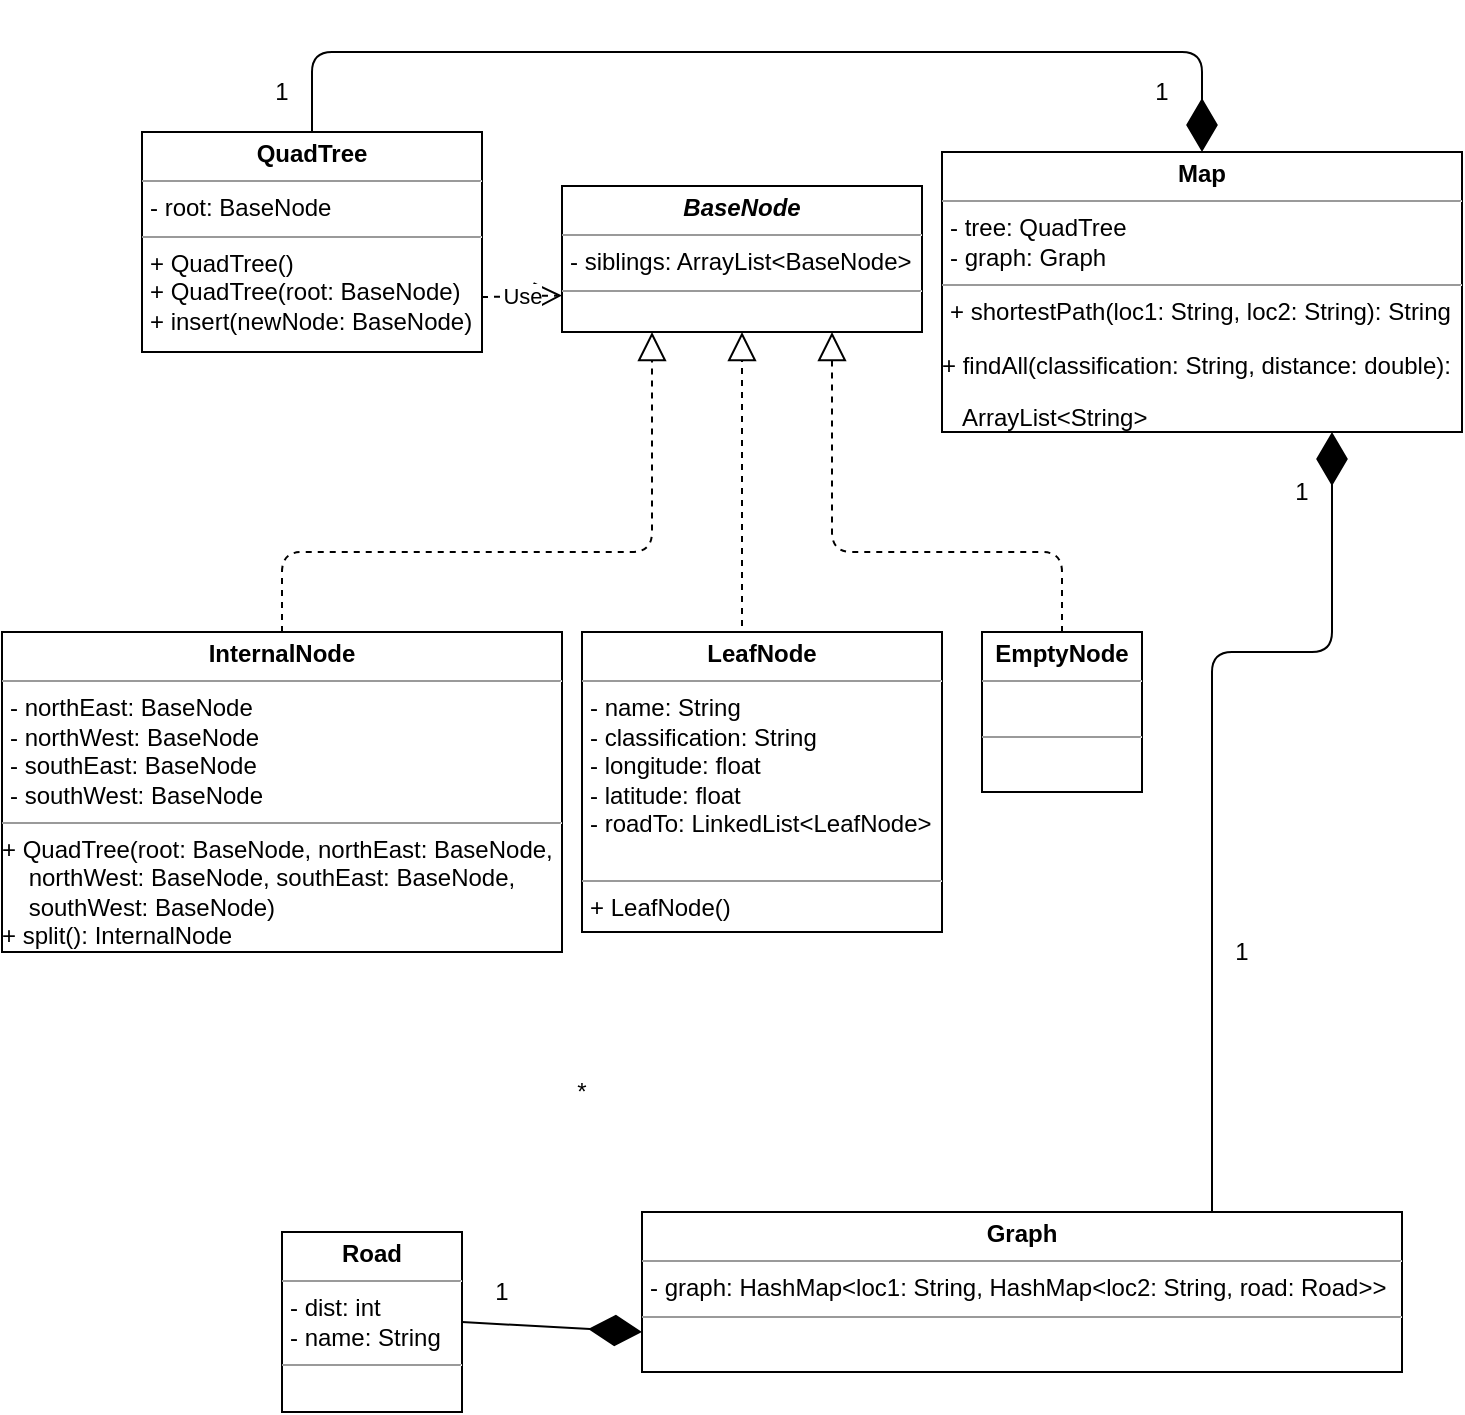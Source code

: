 <mxfile version="10.6.3" type="github"><diagram id="I1Qy6T110F1BoKMiWDaT" name="Page-1"><mxGraphModel dx="758" dy="516" grid="1" gridSize="10" guides="1" tooltips="1" connect="1" arrows="1" fold="1" page="1" pageScale="1" pageWidth="827" pageHeight="1169" math="0" shadow="0"><root><mxCell id="0"/><mxCell id="1" parent="0"/><mxCell id="IpXHbhYsFQsiuNcSqgBf-1" value="&lt;p style=&quot;margin: 0px ; margin-top: 4px ; text-align: center&quot;&gt;&lt;b&gt;QuadTree&lt;/b&gt;&lt;/p&gt;&lt;hr size=&quot;1&quot;&gt;&lt;p style=&quot;margin: 0px ; margin-left: 4px&quot;&gt;- root: BaseNode&lt;br&gt;&lt;/p&gt;&lt;hr size=&quot;1&quot;&gt;&lt;p style=&quot;margin: 0px ; margin-left: 4px&quot;&gt;+ QuadTree()&lt;/p&gt;&lt;p style=&quot;margin: 0px ; margin-left: 4px&quot;&gt;+ QuadTree(root: BaseNode)&lt;/p&gt;&lt;p style=&quot;margin: 0px ; margin-left: 4px&quot;&gt;+ insert(newNode: BaseNode)&lt;/p&gt;&lt;p style=&quot;margin: 0px ; margin-left: 4px&quot;&gt;&lt;br&gt;&lt;/p&gt;&lt;p style=&quot;margin: 0px ; margin-left: 4px&quot;&gt;&lt;br&gt;&lt;/p&gt;&lt;p style=&quot;margin: 0px ; margin-left: 4px&quot;&gt;&lt;br&gt;&lt;/p&gt;&lt;p style=&quot;margin: 0px ; margin-left: 4px&quot;&gt;&lt;br&gt;&lt;/p&gt;" style="verticalAlign=top;align=left;overflow=fill;fontSize=12;fontFamily=Helvetica;html=1;rounded=0;shadow=0;comic=0;labelBackgroundColor=none;strokeColor=#000000;strokeWidth=1;fillColor=#ffffff;" vertex="1" parent="1"><mxGeometry x="110" y="80" width="170" height="110" as="geometry"/></mxCell><mxCell id="IpXHbhYsFQsiuNcSqgBf-2" value="&lt;p style=&quot;margin: 0px ; margin-top: 4px ; text-align: center&quot;&gt;&lt;b&gt;LeafNode&lt;/b&gt;&lt;/p&gt;&lt;hr size=&quot;1&quot;&gt;&lt;p style=&quot;margin: 0px ; margin-left: 4px&quot;&gt;- name: String&lt;/p&gt;&lt;p style=&quot;margin: 0px ; margin-left: 4px&quot;&gt;- classification: String&lt;/p&gt;&lt;p style=&quot;margin: 0px ; margin-left: 4px&quot;&gt;- longitude: float&lt;/p&gt;&lt;p style=&quot;margin: 0px ; margin-left: 4px&quot;&gt;- latitude: float&lt;/p&gt;&lt;p style=&quot;margin: 0px ; margin-left: 4px&quot;&gt;- roadTo: LinkedList&amp;lt;LeafNode&amp;gt;&lt;/p&gt;&lt;br&gt;&lt;hr size=&quot;1&quot;&gt;&lt;p style=&quot;margin: 0px ; margin-left: 4px&quot;&gt;+ LeafNode()&lt;/p&gt;&lt;p style=&quot;margin: 0px ; margin-left: 4px&quot;&gt;&lt;br&gt;&lt;/p&gt;" style="verticalAlign=top;align=left;overflow=fill;fontSize=12;fontFamily=Helvetica;html=1;rounded=0;shadow=0;comic=0;labelBackgroundColor=none;strokeColor=#000000;strokeWidth=1;fillColor=#ffffff;" vertex="1" parent="1"><mxGeometry x="330" y="330" width="180" height="150" as="geometry"/></mxCell><mxCell id="IpXHbhYsFQsiuNcSqgBf-3" value="&lt;p style=&quot;margin: 0px ; margin-top: 4px ; text-align: center&quot;&gt;&lt;b&gt;InternalNode&lt;/b&gt;&lt;/p&gt;&lt;hr size=&quot;1&quot;&gt;&lt;p style=&quot;margin: 0px ; margin-left: 4px&quot;&gt;- northEast: BaseNode&lt;br&gt;&lt;/p&gt;&lt;p style=&quot;margin: 0px ; margin-left: 4px&quot;&gt;- northWest: BaseNode&lt;br&gt;&lt;/p&gt;&lt;p style=&quot;margin: 0px ; margin-left: 4px&quot;&gt;- southEast: BaseNode&lt;br&gt;&lt;/p&gt;&lt;p style=&quot;margin: 0px ; margin-left: 4px&quot;&gt;- southWest: BaseNode&lt;br&gt;&lt;/p&gt;&lt;hr size=&quot;1&quot;&gt;+ QuadTree(root: BaseNode, northEast: BaseNode,&lt;br&gt;&amp;nbsp; &amp;nbsp; northWest: BaseNode, southEast: BaseNode,&lt;br&gt;&amp;nbsp; &amp;nbsp; southWest: BaseNode)&lt;br&gt;+ split(): InternalNode&lt;br&gt;" style="verticalAlign=top;align=left;overflow=fill;fontSize=12;fontFamily=Helvetica;html=1;rounded=0;shadow=0;comic=0;labelBackgroundColor=none;strokeColor=#000000;strokeWidth=1;fillColor=#ffffff;" vertex="1" parent="1"><mxGeometry x="40" y="330" width="280" height="160" as="geometry"/></mxCell><mxCell id="IpXHbhYsFQsiuNcSqgBf-4" value="&lt;p style=&quot;margin: 0px ; margin-top: 4px ; text-align: center&quot;&gt;&lt;b&gt;&lt;i&gt;BaseNode&lt;/i&gt;&lt;/b&gt;&lt;/p&gt;&lt;hr size=&quot;1&quot;&gt;&lt;p style=&quot;margin: 0px ; margin-left: 4px&quot;&gt;- siblings: ArrayList&amp;lt;BaseNode&amp;gt;&lt;/p&gt;&lt;hr size=&quot;1&quot;&gt;&lt;p style=&quot;margin: 0px ; margin-left: 4px&quot;&gt;&lt;br&gt;&lt;/p&gt;" style="verticalAlign=top;align=left;overflow=fill;fontSize=12;fontFamily=Helvetica;html=1;rounded=0;shadow=0;comic=0;labelBackgroundColor=none;strokeColor=#000000;strokeWidth=1;fillColor=#ffffff;" vertex="1" parent="1"><mxGeometry x="320" y="107" width="180" height="73" as="geometry"/></mxCell><mxCell id="IpXHbhYsFQsiuNcSqgBf-5" value="" style="endArrow=block;dashed=1;endFill=0;endSize=12;html=1;exitX=0.5;exitY=0;exitDx=0;exitDy=0;entryX=0.25;entryY=1;entryDx=0;entryDy=0;" edge="1" parent="1" source="IpXHbhYsFQsiuNcSqgBf-3" target="IpXHbhYsFQsiuNcSqgBf-4"><mxGeometry width="160" relative="1" as="geometry"><mxPoint x="20" y="500" as="sourcePoint"/><mxPoint x="180" y="500" as="targetPoint"/><Array as="points"><mxPoint x="180" y="290"/><mxPoint x="365" y="290"/></Array></mxGeometry></mxCell><mxCell id="IpXHbhYsFQsiuNcSqgBf-6" value="" style="endArrow=block;dashed=1;endFill=0;endSize=12;html=1;entryX=0.5;entryY=1;entryDx=0;entryDy=0;" edge="1" parent="1" target="IpXHbhYsFQsiuNcSqgBf-4"><mxGeometry width="160" relative="1" as="geometry"><mxPoint x="410" y="327" as="sourcePoint"/><mxPoint x="435" y="257" as="targetPoint"/></mxGeometry></mxCell><mxCell id="IpXHbhYsFQsiuNcSqgBf-7" value="&lt;p style=&quot;margin: 0px ; margin-top: 4px ; text-align: center&quot;&gt;&lt;b&gt;EmptyNode&lt;/b&gt;&lt;/p&gt;&lt;hr size=&quot;1&quot;&gt;&lt;p style=&quot;margin: 0px ; margin-left: 4px&quot;&gt;&lt;br&gt;&lt;/p&gt;&lt;hr size=&quot;1&quot;&gt;&lt;p style=&quot;margin: 0px ; margin-left: 4px&quot;&gt;&lt;br&gt;&lt;/p&gt;" style="verticalAlign=top;align=left;overflow=fill;fontSize=12;fontFamily=Helvetica;html=1;rounded=0;shadow=0;comic=0;labelBackgroundColor=none;strokeColor=#000000;strokeWidth=1;fillColor=#ffffff;" vertex="1" parent="1"><mxGeometry x="530" y="330" width="80" height="80" as="geometry"/></mxCell><mxCell id="IpXHbhYsFQsiuNcSqgBf-8" value="" style="endArrow=block;dashed=1;endFill=0;endSize=12;html=1;exitX=0.5;exitY=0;exitDx=0;exitDy=0;entryX=0.75;entryY=1;entryDx=0;entryDy=0;" edge="1" parent="1" source="IpXHbhYsFQsiuNcSqgBf-7" target="IpXHbhYsFQsiuNcSqgBf-4"><mxGeometry width="160" relative="1" as="geometry"><mxPoint x="300" y="343" as="sourcePoint"/><mxPoint x="493" y="260" as="targetPoint"/><Array as="points"><mxPoint x="570" y="290"/><mxPoint x="455" y="290"/></Array></mxGeometry></mxCell><mxCell id="IpXHbhYsFQsiuNcSqgBf-9" value="&lt;p style=&quot;margin: 0px ; margin-top: 4px ; text-align: center&quot;&gt;&lt;b&gt;Graph&lt;/b&gt;&lt;/p&gt;&lt;hr size=&quot;1&quot;&gt;&lt;p style=&quot;margin: 0px ; margin-left: 4px&quot;&gt;- graph: HashMap&amp;lt;loc1: String, HashMap&amp;lt;loc2: String, road: Road&amp;gt;&amp;gt;&lt;br&gt;&lt;/p&gt;&lt;hr size=&quot;1&quot;&gt;&lt;br&gt;" style="verticalAlign=top;align=left;overflow=fill;fontSize=12;fontFamily=Helvetica;html=1;rounded=0;shadow=0;comic=0;labelBackgroundColor=none;strokeColor=#000000;strokeWidth=1;fillColor=#ffffff;" vertex="1" parent="1"><mxGeometry x="360" y="620" width="380" height="80" as="geometry"/></mxCell><mxCell id="IpXHbhYsFQsiuNcSqgBf-10" value="&lt;p style=&quot;margin: 0px ; margin-top: 4px ; text-align: center&quot;&gt;&lt;b&gt;Road&lt;/b&gt;&lt;/p&gt;&lt;hr size=&quot;1&quot;&gt;&lt;p style=&quot;margin: 0px ; margin-left: 4px&quot;&gt;- dist: int&lt;br&gt;&lt;/p&gt;&lt;p style=&quot;margin: 0px ; margin-left: 4px&quot;&gt;- name: String&lt;/p&gt;&lt;hr size=&quot;1&quot;&gt;&lt;p style=&quot;margin: 0px ; margin-left: 4px&quot;&gt;&lt;br&gt;&lt;/p&gt;" style="verticalAlign=top;align=left;overflow=fill;fontSize=12;fontFamily=Helvetica;html=1;rounded=0;shadow=0;comic=0;labelBackgroundColor=none;strokeColor=#000000;strokeWidth=1;fillColor=#ffffff;" vertex="1" parent="1"><mxGeometry x="180" y="630" width="90" height="90" as="geometry"/></mxCell><mxCell id="IpXHbhYsFQsiuNcSqgBf-11" value="Use" style="endArrow=open;endSize=12;dashed=1;html=1;exitX=1;exitY=0.75;exitDx=0;exitDy=0;entryX=0;entryY=0.75;entryDx=0;entryDy=0;" edge="1" parent="1" source="IpXHbhYsFQsiuNcSqgBf-1" target="IpXHbhYsFQsiuNcSqgBf-4"><mxGeometry width="160" relative="1" as="geometry"><mxPoint x="190" y="240" as="sourcePoint"/><mxPoint x="350" y="240" as="targetPoint"/></mxGeometry></mxCell><mxCell id="IpXHbhYsFQsiuNcSqgBf-12" value="&lt;p style=&quot;margin: 0px ; margin-top: 4px ; text-align: center&quot;&gt;&lt;b&gt;Map&lt;/b&gt;&lt;/p&gt;&lt;hr size=&quot;1&quot;&gt;&lt;p style=&quot;margin: 0px ; margin-left: 4px&quot;&gt;- tree: QuadTree&lt;br&gt;&lt;/p&gt;&lt;p style=&quot;margin: 0px ; margin-left: 4px&quot;&gt;- graph: Graph&lt;/p&gt;&lt;hr size=&quot;1&quot;&gt;&lt;p style=&quot;margin: 0px ; margin-left: 4px&quot;&gt;+ shortestPath(loc1: String, loc2: String): String&lt;/p&gt;&lt;p&gt;+ findAll(classification: String, distance: double):&lt;/p&gt;&lt;p&gt;&amp;nbsp; &amp;nbsp;ArrayList&amp;lt;String&amp;gt;&lt;/p&gt;&lt;p&gt;+ findNearest(classification: String):&lt;/p&gt;&lt;p&gt;&amp;nbsp; &amp;nbsp;String&lt;/p&gt;" style="verticalAlign=top;align=left;overflow=fill;fontSize=12;fontFamily=Helvetica;html=1;rounded=0;shadow=0;comic=0;labelBackgroundColor=none;strokeColor=#000000;strokeWidth=1;fillColor=#ffffff;" vertex="1" parent="1"><mxGeometry x="510" y="90" width="260" height="140" as="geometry"/></mxCell><mxCell id="IpXHbhYsFQsiuNcSqgBf-13" value="" style="endArrow=diamondThin;endFill=1;endSize=24;html=1;exitX=0.75;exitY=0;exitDx=0;exitDy=0;entryX=0.75;entryY=1;entryDx=0;entryDy=0;" edge="1" parent="1" source="IpXHbhYsFQsiuNcSqgBf-9" target="IpXHbhYsFQsiuNcSqgBf-12"><mxGeometry width="160" relative="1" as="geometry"><mxPoint x="490" y="250" as="sourcePoint"/><mxPoint x="660" y="300" as="targetPoint"/><Array as="points"><mxPoint x="645" y="340"/><mxPoint x="705" y="340"/></Array></mxGeometry></mxCell><mxCell id="IpXHbhYsFQsiuNcSqgBf-14" value="" style="endArrow=diamondThin;endFill=1;endSize=24;html=1;entryX=0.5;entryY=0;entryDx=0;entryDy=0;exitX=0.5;exitY=0;exitDx=0;exitDy=0;" edge="1" parent="1" source="IpXHbhYsFQsiuNcSqgBf-1" target="IpXHbhYsFQsiuNcSqgBf-12"><mxGeometry width="160" relative="1" as="geometry"><mxPoint x="490" y="495.5" as="sourcePoint"/><mxPoint x="549" y="164.5" as="targetPoint"/><Array as="points"><mxPoint x="195" y="40"/><mxPoint x="640" y="40"/></Array></mxGeometry></mxCell><mxCell id="IpXHbhYsFQsiuNcSqgBf-15" value="1" style="text;html=1;strokeColor=none;fillColor=none;align=center;verticalAlign=middle;whiteSpace=wrap;rounded=0;" vertex="1" parent="1"><mxGeometry x="680" y="250" width="20" height="20" as="geometry"/></mxCell><mxCell id="IpXHbhYsFQsiuNcSqgBf-16" value="1" style="text;html=1;strokeColor=none;fillColor=none;align=center;verticalAlign=middle;whiteSpace=wrap;rounded=0;" vertex="1" parent="1"><mxGeometry x="610" y="50" width="20" height="20" as="geometry"/></mxCell><mxCell id="IpXHbhYsFQsiuNcSqgBf-17" value="1" style="text;html=1;strokeColor=none;fillColor=none;align=center;verticalAlign=middle;whiteSpace=wrap;rounded=0;" vertex="1" parent="1"><mxGeometry x="650" y="480" width="20" height="20" as="geometry"/></mxCell><mxCell id="IpXHbhYsFQsiuNcSqgBf-18" value="1" style="text;html=1;strokeColor=none;fillColor=none;align=center;verticalAlign=middle;whiteSpace=wrap;rounded=0;" vertex="1" parent="1"><mxGeometry x="170" y="50" width="20" height="20" as="geometry"/></mxCell><mxCell id="IpXHbhYsFQsiuNcSqgBf-19" value="" style="endArrow=diamondThin;endFill=1;endSize=24;html=1;entryX=0;entryY=0.75;entryDx=0;entryDy=0;exitX=1;exitY=0.5;exitDx=0;exitDy=0;" edge="1" parent="1" source="IpXHbhYsFQsiuNcSqgBf-10" target="IpXHbhYsFQsiuNcSqgBf-9"><mxGeometry width="160" relative="1" as="geometry"><mxPoint x="301" y="731" as="sourcePoint"/><mxPoint x="360" y="400" as="targetPoint"/></mxGeometry></mxCell><mxCell id="IpXHbhYsFQsiuNcSqgBf-20" value="*" style="text;html=1;strokeColor=none;fillColor=none;align=center;verticalAlign=middle;whiteSpace=wrap;rounded=0;" vertex="1" parent="1"><mxGeometry x="320" y="550" width="20" height="20" as="geometry"/></mxCell><mxCell id="IpXHbhYsFQsiuNcSqgBf-21" value="1" style="text;html=1;strokeColor=none;fillColor=none;align=center;verticalAlign=middle;whiteSpace=wrap;rounded=0;" vertex="1" parent="1"><mxGeometry x="280" y="650" width="20" height="20" as="geometry"/></mxCell></root></mxGraphModel></diagram></mxfile>